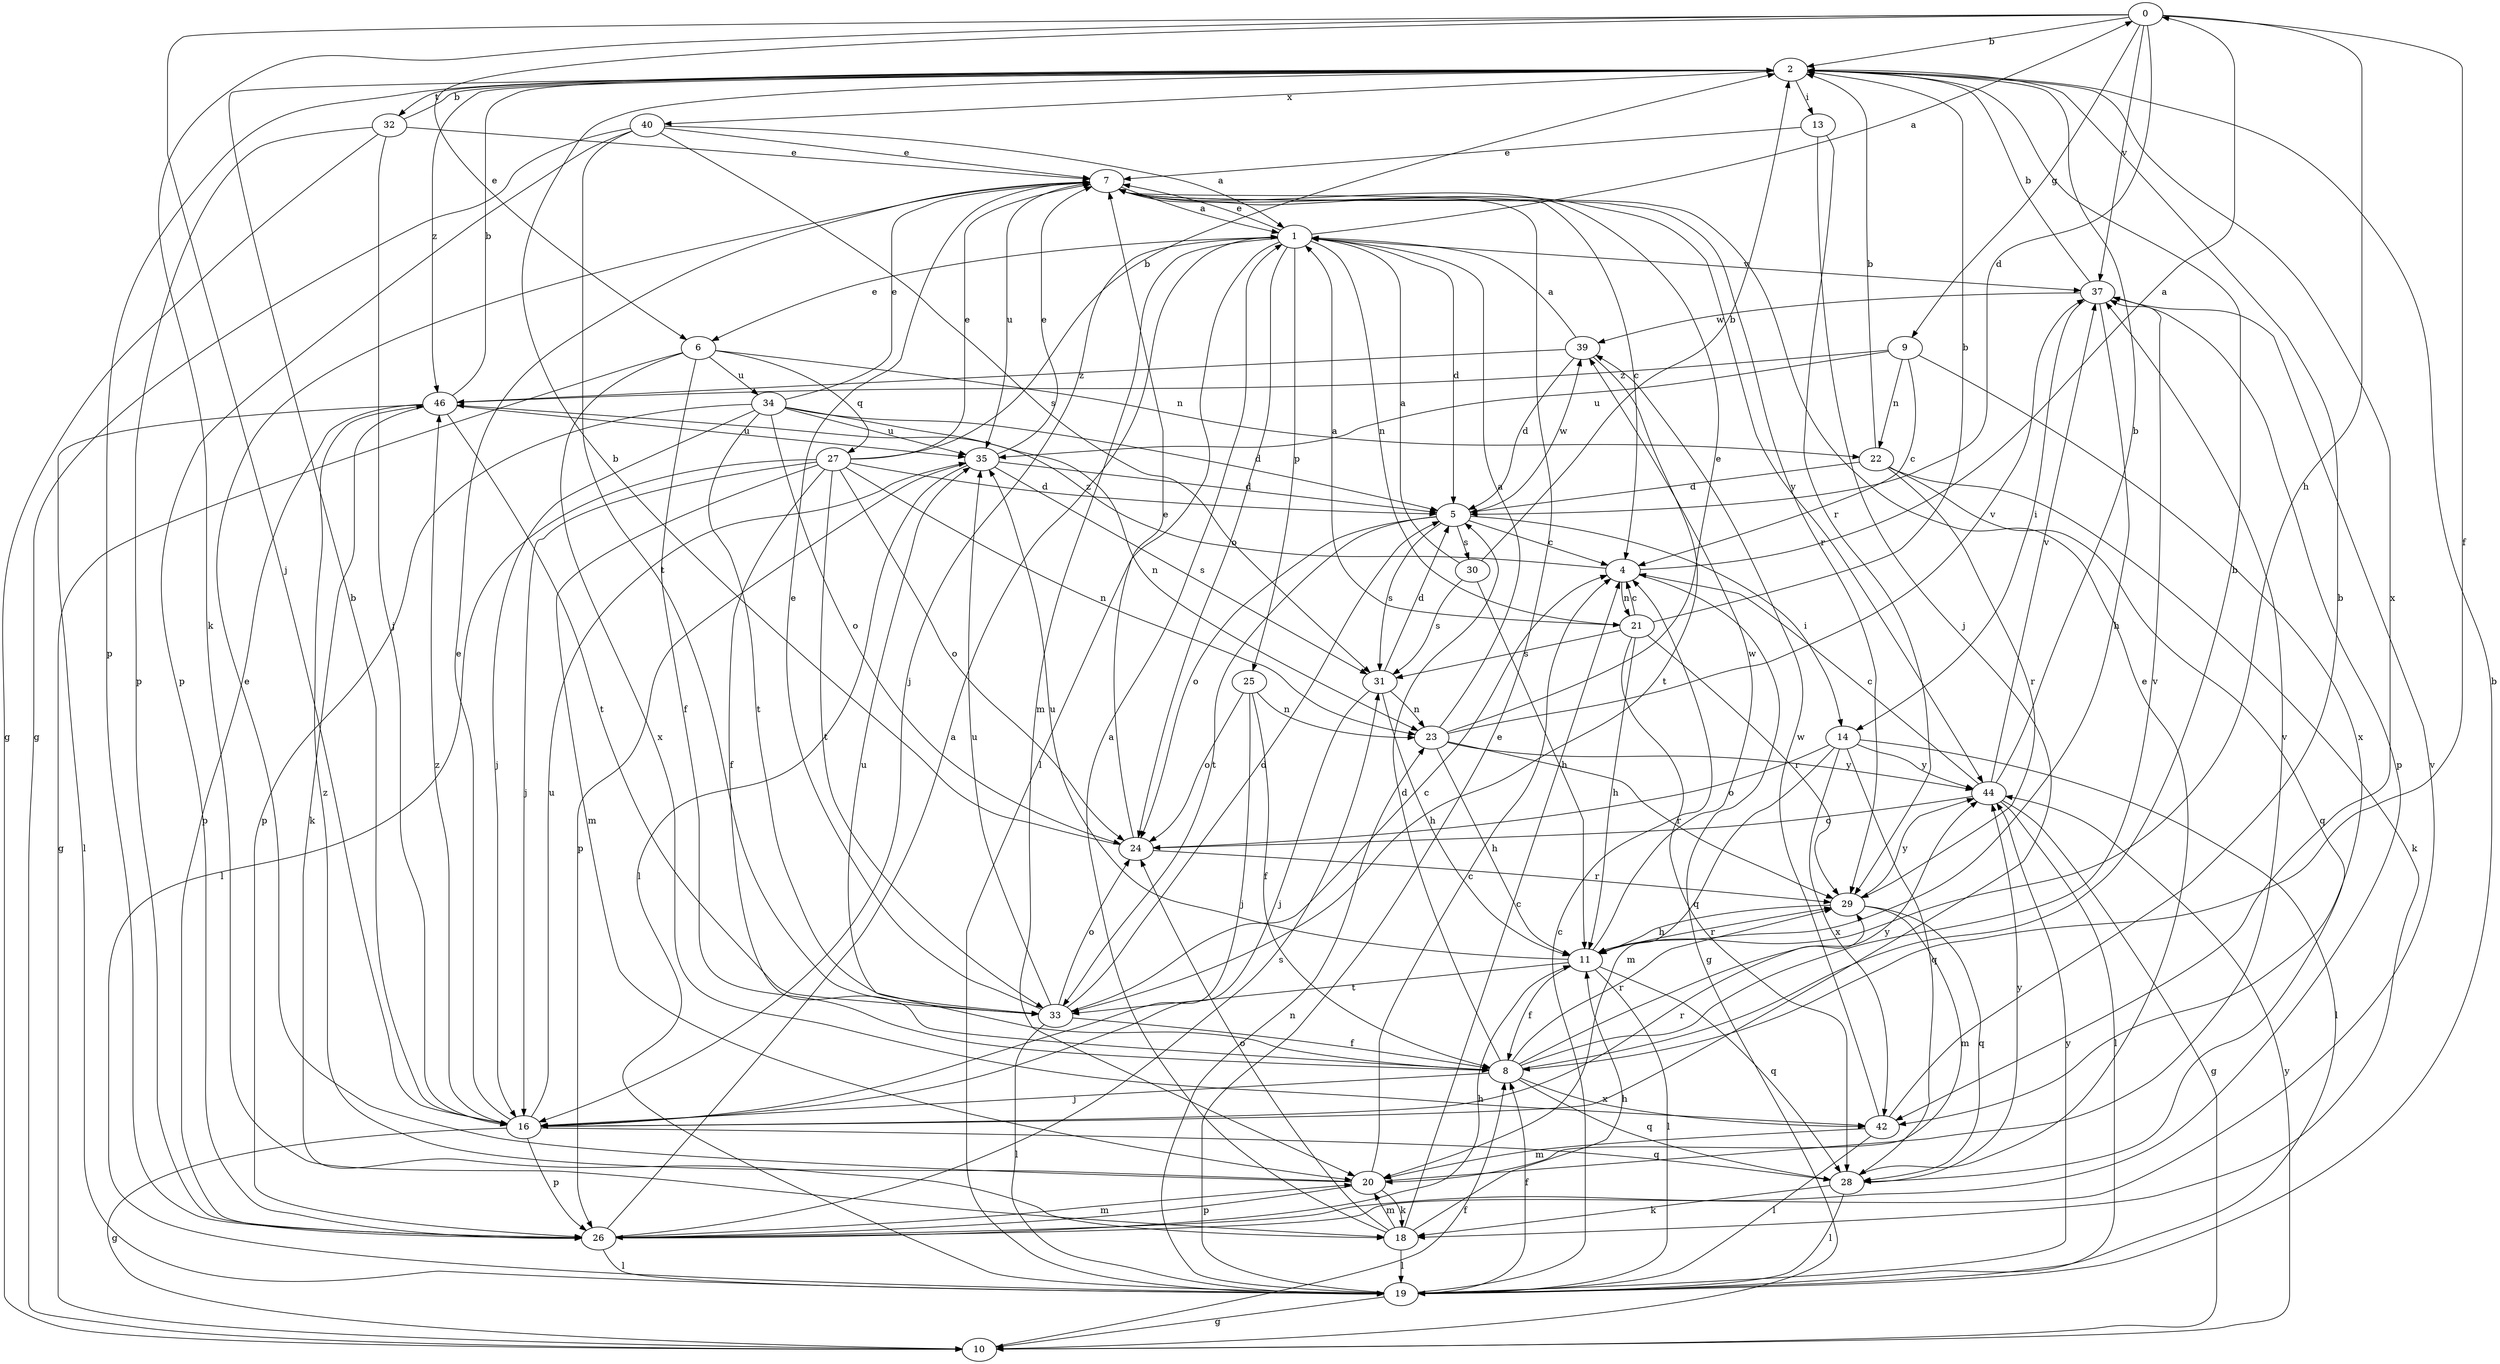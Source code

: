 strict digraph  {
0;
1;
2;
4;
5;
6;
7;
8;
9;
10;
11;
13;
14;
16;
18;
19;
20;
21;
22;
23;
24;
25;
26;
27;
28;
29;
30;
31;
32;
33;
34;
35;
37;
39;
40;
42;
44;
46;
0 -> 2  [label=b];
0 -> 5  [label=d];
0 -> 6  [label=e];
0 -> 8  [label=f];
0 -> 9  [label=g];
0 -> 11  [label=h];
0 -> 16  [label=j];
0 -> 18  [label=k];
0 -> 37  [label=v];
1 -> 0  [label=a];
1 -> 5  [label=d];
1 -> 6  [label=e];
1 -> 7  [label=e];
1 -> 16  [label=j];
1 -> 19  [label=l];
1 -> 20  [label=m];
1 -> 21  [label=n];
1 -> 24  [label=o];
1 -> 25  [label=p];
1 -> 37  [label=v];
2 -> 13  [label=i];
2 -> 26  [label=p];
2 -> 32  [label=t];
2 -> 40  [label=x];
2 -> 42  [label=x];
2 -> 46  [label=z];
4 -> 0  [label=a];
4 -> 10  [label=g];
4 -> 21  [label=n];
4 -> 46  [label=z];
5 -> 4  [label=c];
5 -> 14  [label=i];
5 -> 24  [label=o];
5 -> 30  [label=s];
5 -> 31  [label=s];
5 -> 33  [label=t];
5 -> 39  [label=w];
6 -> 8  [label=f];
6 -> 10  [label=g];
6 -> 22  [label=n];
6 -> 27  [label=q];
6 -> 34  [label=u];
6 -> 42  [label=x];
7 -> 1  [label=a];
7 -> 4  [label=c];
7 -> 29  [label=r];
7 -> 35  [label=u];
7 -> 44  [label=y];
8 -> 2  [label=b];
8 -> 5  [label=d];
8 -> 16  [label=j];
8 -> 28  [label=q];
8 -> 29  [label=r];
8 -> 35  [label=u];
8 -> 37  [label=v];
8 -> 42  [label=x];
8 -> 44  [label=y];
9 -> 4  [label=c];
9 -> 22  [label=n];
9 -> 35  [label=u];
9 -> 42  [label=x];
9 -> 46  [label=z];
10 -> 8  [label=f];
10 -> 44  [label=y];
11 -> 8  [label=f];
11 -> 19  [label=l];
11 -> 28  [label=q];
11 -> 29  [label=r];
11 -> 33  [label=t];
11 -> 35  [label=u];
11 -> 39  [label=w];
13 -> 7  [label=e];
13 -> 16  [label=j];
13 -> 29  [label=r];
14 -> 19  [label=l];
14 -> 20  [label=m];
14 -> 24  [label=o];
14 -> 28  [label=q];
14 -> 42  [label=x];
14 -> 44  [label=y];
16 -> 2  [label=b];
16 -> 7  [label=e];
16 -> 10  [label=g];
16 -> 26  [label=p];
16 -> 28  [label=q];
16 -> 29  [label=r];
16 -> 35  [label=u];
16 -> 46  [label=z];
18 -> 1  [label=a];
18 -> 4  [label=c];
18 -> 11  [label=h];
18 -> 19  [label=l];
18 -> 20  [label=m];
18 -> 24  [label=o];
19 -> 2  [label=b];
19 -> 4  [label=c];
19 -> 7  [label=e];
19 -> 8  [label=f];
19 -> 10  [label=g];
19 -> 23  [label=n];
19 -> 44  [label=y];
20 -> 4  [label=c];
20 -> 7  [label=e];
20 -> 18  [label=k];
20 -> 26  [label=p];
20 -> 37  [label=v];
20 -> 46  [label=z];
21 -> 1  [label=a];
21 -> 2  [label=b];
21 -> 4  [label=c];
21 -> 11  [label=h];
21 -> 28  [label=q];
21 -> 29  [label=r];
21 -> 31  [label=s];
22 -> 2  [label=b];
22 -> 5  [label=d];
22 -> 18  [label=k];
22 -> 28  [label=q];
22 -> 29  [label=r];
23 -> 1  [label=a];
23 -> 7  [label=e];
23 -> 11  [label=h];
23 -> 29  [label=r];
23 -> 37  [label=v];
23 -> 44  [label=y];
24 -> 2  [label=b];
24 -> 7  [label=e];
24 -> 29  [label=r];
25 -> 8  [label=f];
25 -> 16  [label=j];
25 -> 23  [label=n];
25 -> 24  [label=o];
26 -> 1  [label=a];
26 -> 11  [label=h];
26 -> 19  [label=l];
26 -> 20  [label=m];
26 -> 31  [label=s];
26 -> 37  [label=v];
27 -> 2  [label=b];
27 -> 5  [label=d];
27 -> 7  [label=e];
27 -> 8  [label=f];
27 -> 16  [label=j];
27 -> 19  [label=l];
27 -> 20  [label=m];
27 -> 23  [label=n];
27 -> 24  [label=o];
27 -> 33  [label=t];
28 -> 7  [label=e];
28 -> 18  [label=k];
28 -> 19  [label=l];
28 -> 44  [label=y];
29 -> 11  [label=h];
29 -> 20  [label=m];
29 -> 28  [label=q];
29 -> 44  [label=y];
30 -> 1  [label=a];
30 -> 2  [label=b];
30 -> 11  [label=h];
30 -> 31  [label=s];
31 -> 5  [label=d];
31 -> 11  [label=h];
31 -> 16  [label=j];
31 -> 23  [label=n];
32 -> 2  [label=b];
32 -> 7  [label=e];
32 -> 10  [label=g];
32 -> 16  [label=j];
32 -> 26  [label=p];
33 -> 4  [label=c];
33 -> 5  [label=d];
33 -> 7  [label=e];
33 -> 8  [label=f];
33 -> 19  [label=l];
33 -> 24  [label=o];
33 -> 35  [label=u];
34 -> 5  [label=d];
34 -> 7  [label=e];
34 -> 16  [label=j];
34 -> 23  [label=n];
34 -> 24  [label=o];
34 -> 26  [label=p];
34 -> 33  [label=t];
34 -> 35  [label=u];
35 -> 5  [label=d];
35 -> 7  [label=e];
35 -> 19  [label=l];
35 -> 26  [label=p];
35 -> 31  [label=s];
37 -> 2  [label=b];
37 -> 11  [label=h];
37 -> 14  [label=i];
37 -> 26  [label=p];
37 -> 39  [label=w];
39 -> 1  [label=a];
39 -> 5  [label=d];
39 -> 33  [label=t];
39 -> 46  [label=z];
40 -> 1  [label=a];
40 -> 7  [label=e];
40 -> 10  [label=g];
40 -> 26  [label=p];
40 -> 31  [label=s];
40 -> 33  [label=t];
42 -> 2  [label=b];
42 -> 19  [label=l];
42 -> 20  [label=m];
42 -> 39  [label=w];
44 -> 2  [label=b];
44 -> 4  [label=c];
44 -> 10  [label=g];
44 -> 19  [label=l];
44 -> 24  [label=o];
44 -> 37  [label=v];
46 -> 2  [label=b];
46 -> 18  [label=k];
46 -> 19  [label=l];
46 -> 26  [label=p];
46 -> 33  [label=t];
46 -> 35  [label=u];
}
